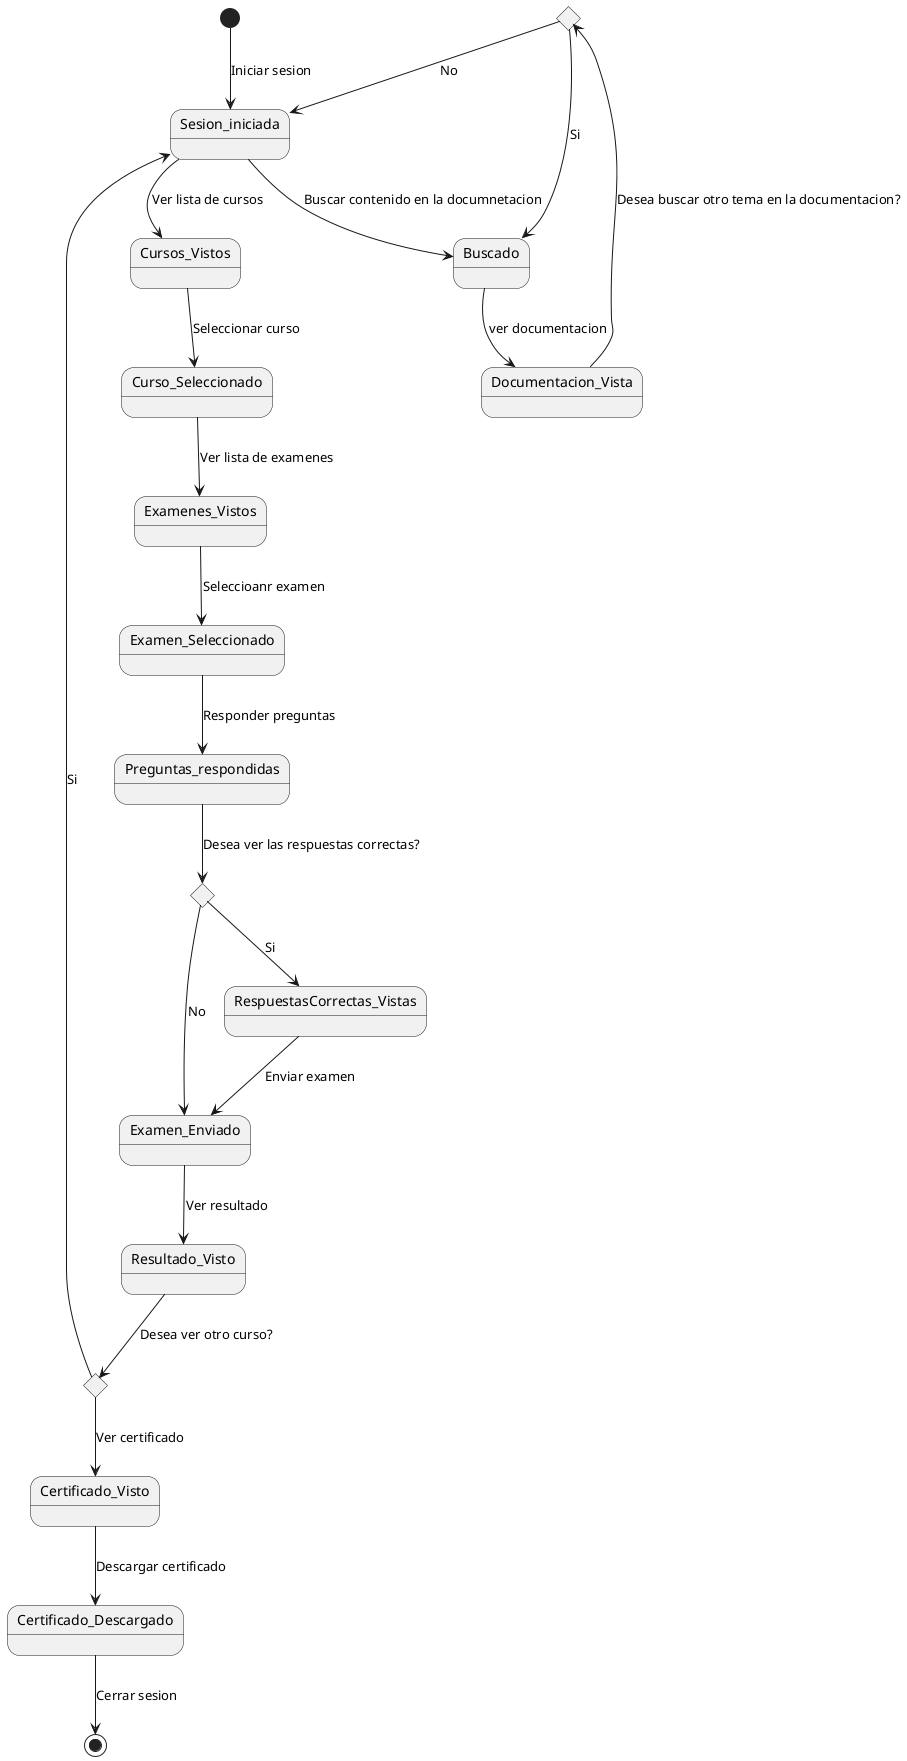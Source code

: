 @startuml
skinparam Style strictuml

state choice1 <<choice>>
state choice2 <<choice>>
state choice3 <<choice>>
[*] --> Sesion_iniciada: Iniciar sesion
Sesion_iniciada --> Buscado: Buscar contenido en la documnetacion
Buscado --> Documentacion_Vista: ver documentacion
Documentacion_Vista-->choice1: Desea buscar otro tema en la documentacion?
choice1 --> Buscado: Si
choice1 --> Sesion_iniciada: No

Sesion_iniciada --> Cursos_Vistos: Ver lista de cursos
Cursos_Vistos --> Curso_Seleccionado: Seleccionar curso
Curso_Seleccionado --> Examenes_Vistos: Ver lista de examenes
Examenes_Vistos --> Examen_Seleccionado: Seleccioanr examen
Examen_Seleccionado --> Preguntas_respondidas: Responder preguntas 
Preguntas_respondidas --> choice2: Desea ver las respuestas correctas?
choice2 --> RespuestasCorrectas_Vistas: Si
RespuestasCorrectas_Vistas --> Examen_Enviado: Enviar examen
choice2 --> Examen_Enviado: No
Examen_Enviado --> Resultado_Visto: Ver resultado
Resultado_Visto --> choice3: Desea ver otro curso?
choice3 --> Sesion_iniciada: Si
choice3 --> Certificado_Visto: Ver certificado
Certificado_Visto --> Certificado_Descargado: Descargar certificado
Certificado_Descargado --> [*]: Cerrar sesion


@enduml
